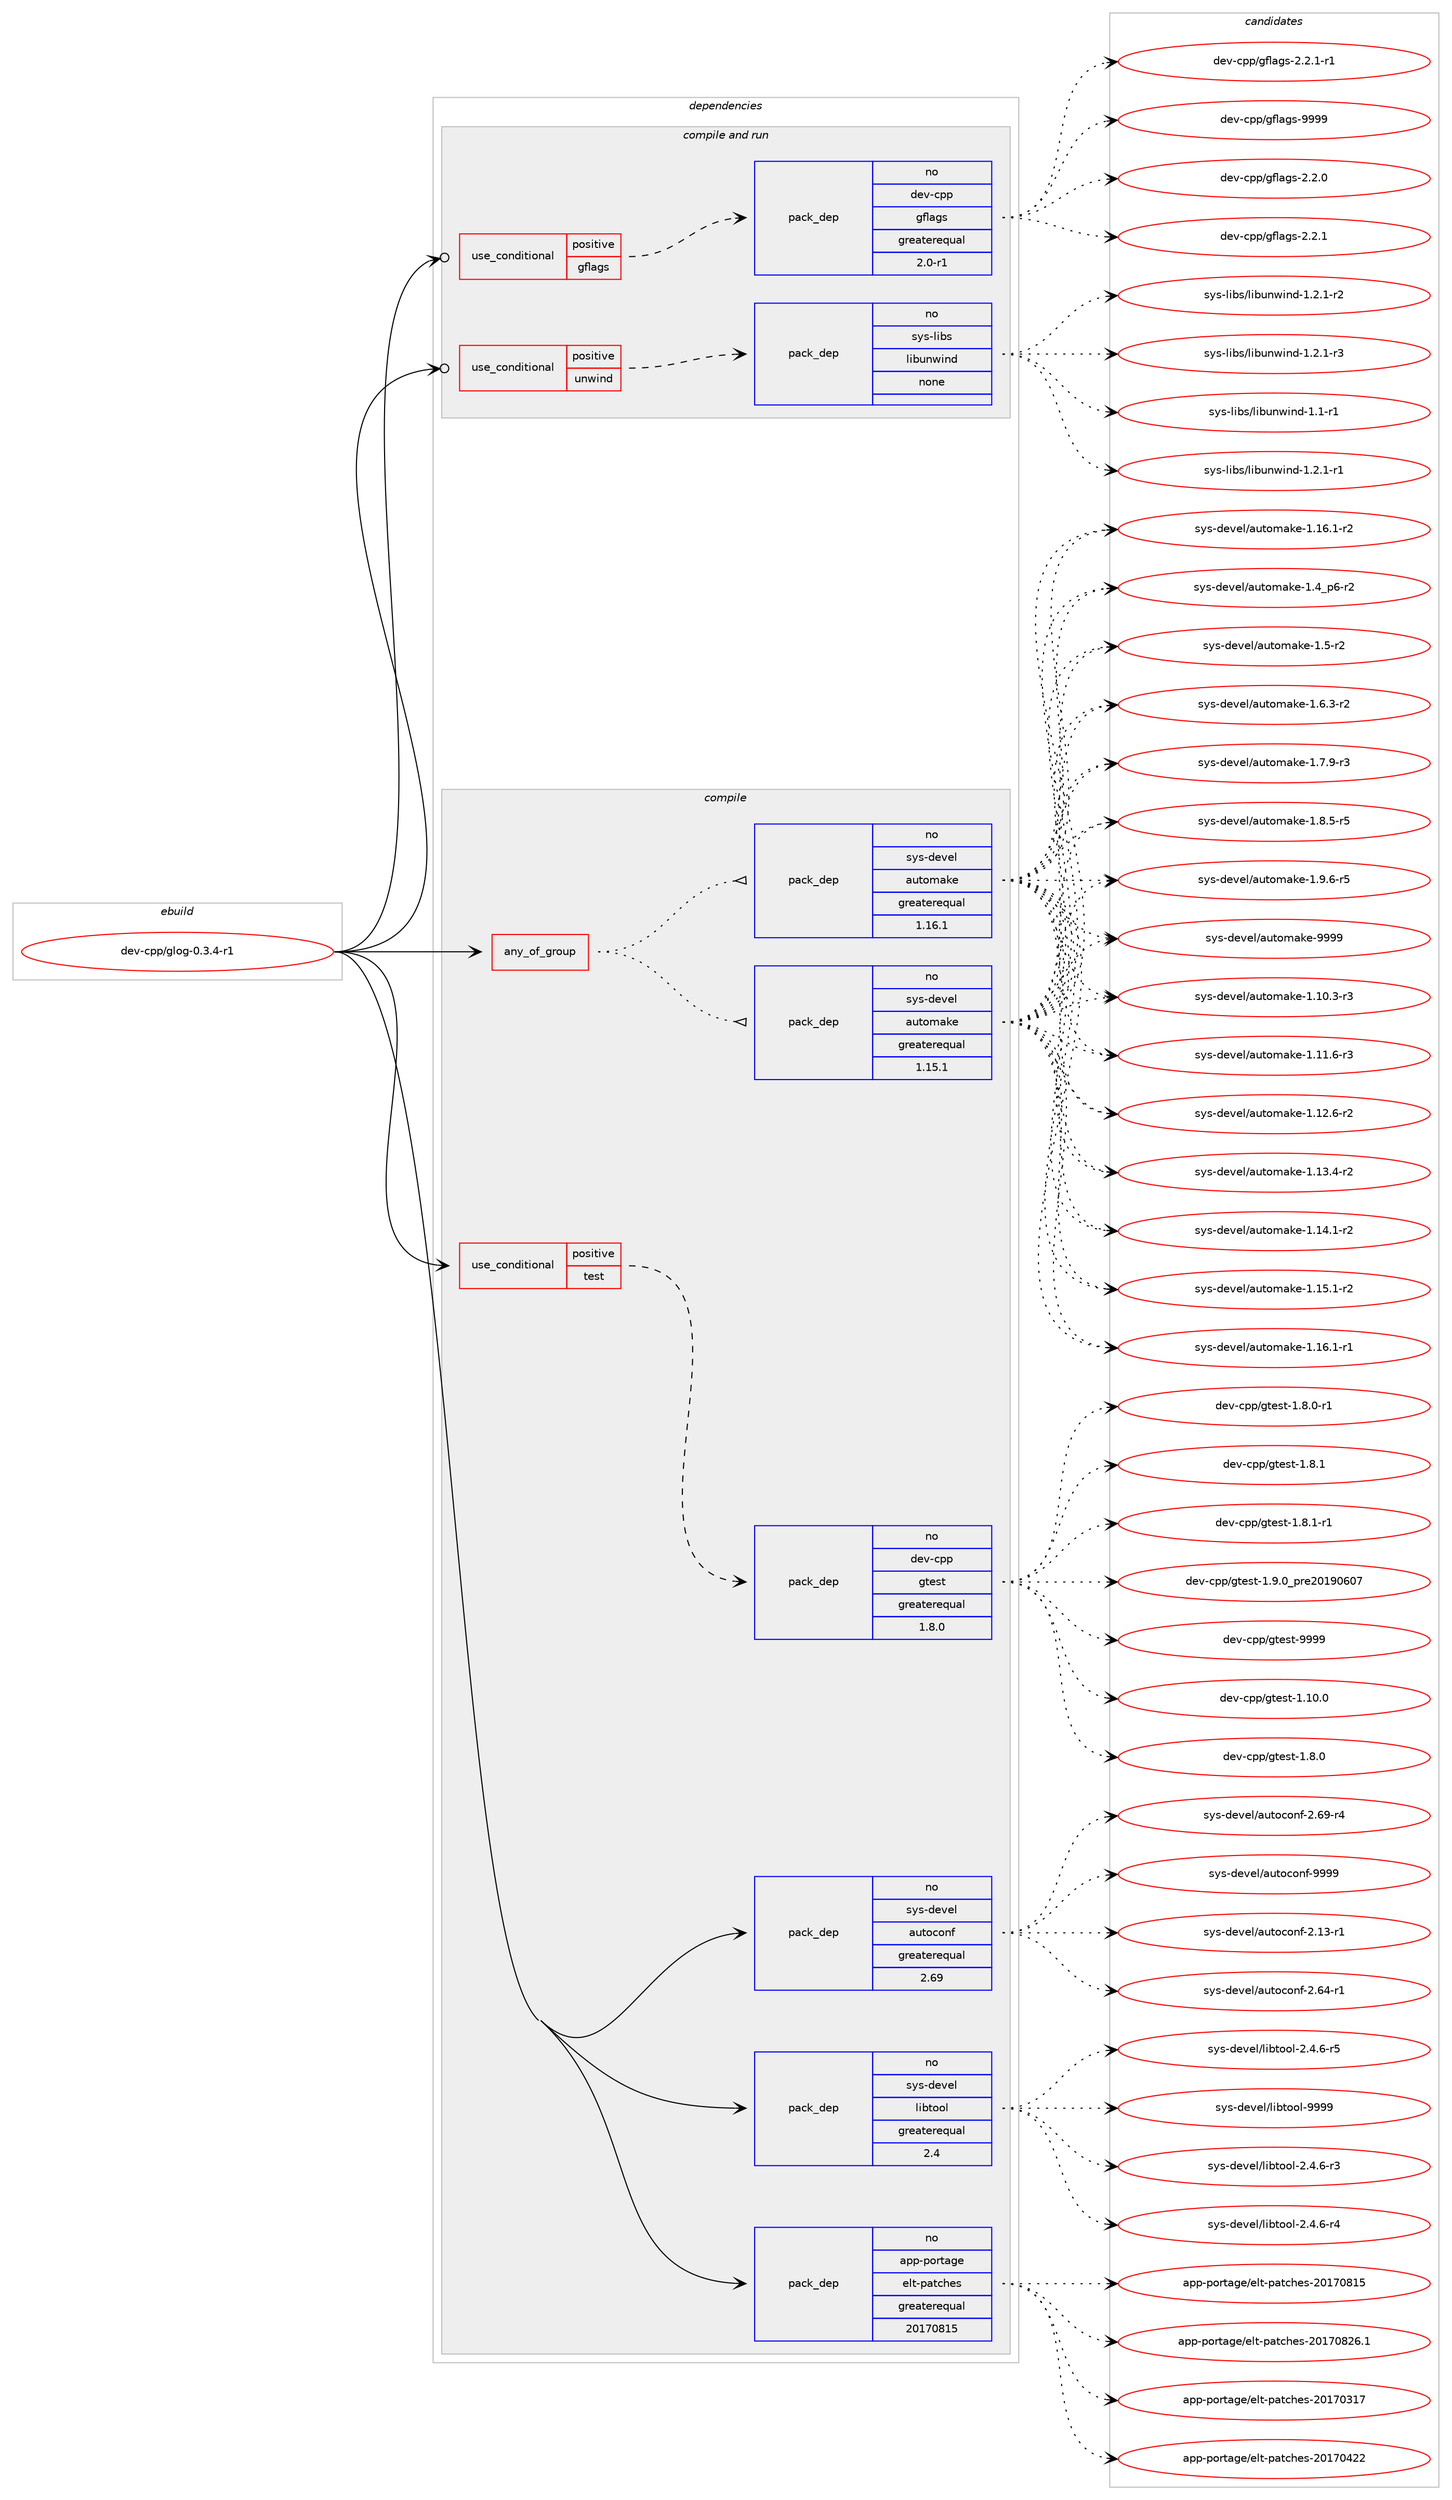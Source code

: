digraph prolog {

# *************
# Graph options
# *************

newrank=true;
concentrate=true;
compound=true;
graph [rankdir=LR,fontname=Helvetica,fontsize=10,ranksep=1.5];#, ranksep=2.5, nodesep=0.2];
edge  [arrowhead=vee];
node  [fontname=Helvetica,fontsize=10];

# **********
# The ebuild
# **********

subgraph cluster_leftcol {
color=gray;
rank=same;
label=<<i>ebuild</i>>;
id [label="dev-cpp/glog-0.3.4-r1", color=red, width=4, href="../dev-cpp/glog-0.3.4-r1.svg"];
}

# ****************
# The dependencies
# ****************

subgraph cluster_midcol {
color=gray;
label=<<i>dependencies</i>>;
subgraph cluster_compile {
fillcolor="#eeeeee";
style=filled;
label=<<i>compile</i>>;
subgraph any9245 {
dependency516868 [label=<<TABLE BORDER="0" CELLBORDER="1" CELLSPACING="0" CELLPADDING="4"><TR><TD CELLPADDING="10">any_of_group</TD></TR></TABLE>>, shape=none, color=red];subgraph pack384909 {
dependency516869 [label=<<TABLE BORDER="0" CELLBORDER="1" CELLSPACING="0" CELLPADDING="4" WIDTH="220"><TR><TD ROWSPAN="6" CELLPADDING="30">pack_dep</TD></TR><TR><TD WIDTH="110">no</TD></TR><TR><TD>sys-devel</TD></TR><TR><TD>automake</TD></TR><TR><TD>greaterequal</TD></TR><TR><TD>1.16.1</TD></TR></TABLE>>, shape=none, color=blue];
}
dependency516868:e -> dependency516869:w [weight=20,style="dotted",arrowhead="oinv"];
subgraph pack384910 {
dependency516870 [label=<<TABLE BORDER="0" CELLBORDER="1" CELLSPACING="0" CELLPADDING="4" WIDTH="220"><TR><TD ROWSPAN="6" CELLPADDING="30">pack_dep</TD></TR><TR><TD WIDTH="110">no</TD></TR><TR><TD>sys-devel</TD></TR><TR><TD>automake</TD></TR><TR><TD>greaterequal</TD></TR><TR><TD>1.15.1</TD></TR></TABLE>>, shape=none, color=blue];
}
dependency516868:e -> dependency516870:w [weight=20,style="dotted",arrowhead="oinv"];
}
id:e -> dependency516868:w [weight=20,style="solid",arrowhead="vee"];
subgraph cond122386 {
dependency516871 [label=<<TABLE BORDER="0" CELLBORDER="1" CELLSPACING="0" CELLPADDING="4"><TR><TD ROWSPAN="3" CELLPADDING="10">use_conditional</TD></TR><TR><TD>positive</TD></TR><TR><TD>test</TD></TR></TABLE>>, shape=none, color=red];
subgraph pack384911 {
dependency516872 [label=<<TABLE BORDER="0" CELLBORDER="1" CELLSPACING="0" CELLPADDING="4" WIDTH="220"><TR><TD ROWSPAN="6" CELLPADDING="30">pack_dep</TD></TR><TR><TD WIDTH="110">no</TD></TR><TR><TD>dev-cpp</TD></TR><TR><TD>gtest</TD></TR><TR><TD>greaterequal</TD></TR><TR><TD>1.8.0</TD></TR></TABLE>>, shape=none, color=blue];
}
dependency516871:e -> dependency516872:w [weight=20,style="dashed",arrowhead="vee"];
}
id:e -> dependency516871:w [weight=20,style="solid",arrowhead="vee"];
subgraph pack384912 {
dependency516873 [label=<<TABLE BORDER="0" CELLBORDER="1" CELLSPACING="0" CELLPADDING="4" WIDTH="220"><TR><TD ROWSPAN="6" CELLPADDING="30">pack_dep</TD></TR><TR><TD WIDTH="110">no</TD></TR><TR><TD>app-portage</TD></TR><TR><TD>elt-patches</TD></TR><TR><TD>greaterequal</TD></TR><TR><TD>20170815</TD></TR></TABLE>>, shape=none, color=blue];
}
id:e -> dependency516873:w [weight=20,style="solid",arrowhead="vee"];
subgraph pack384913 {
dependency516874 [label=<<TABLE BORDER="0" CELLBORDER="1" CELLSPACING="0" CELLPADDING="4" WIDTH="220"><TR><TD ROWSPAN="6" CELLPADDING="30">pack_dep</TD></TR><TR><TD WIDTH="110">no</TD></TR><TR><TD>sys-devel</TD></TR><TR><TD>autoconf</TD></TR><TR><TD>greaterequal</TD></TR><TR><TD>2.69</TD></TR></TABLE>>, shape=none, color=blue];
}
id:e -> dependency516874:w [weight=20,style="solid",arrowhead="vee"];
subgraph pack384914 {
dependency516875 [label=<<TABLE BORDER="0" CELLBORDER="1" CELLSPACING="0" CELLPADDING="4" WIDTH="220"><TR><TD ROWSPAN="6" CELLPADDING="30">pack_dep</TD></TR><TR><TD WIDTH="110">no</TD></TR><TR><TD>sys-devel</TD></TR><TR><TD>libtool</TD></TR><TR><TD>greaterequal</TD></TR><TR><TD>2.4</TD></TR></TABLE>>, shape=none, color=blue];
}
id:e -> dependency516875:w [weight=20,style="solid",arrowhead="vee"];
}
subgraph cluster_compileandrun {
fillcolor="#eeeeee";
style=filled;
label=<<i>compile and run</i>>;
subgraph cond122387 {
dependency516876 [label=<<TABLE BORDER="0" CELLBORDER="1" CELLSPACING="0" CELLPADDING="4"><TR><TD ROWSPAN="3" CELLPADDING="10">use_conditional</TD></TR><TR><TD>positive</TD></TR><TR><TD>gflags</TD></TR></TABLE>>, shape=none, color=red];
subgraph pack384915 {
dependency516877 [label=<<TABLE BORDER="0" CELLBORDER="1" CELLSPACING="0" CELLPADDING="4" WIDTH="220"><TR><TD ROWSPAN="6" CELLPADDING="30">pack_dep</TD></TR><TR><TD WIDTH="110">no</TD></TR><TR><TD>dev-cpp</TD></TR><TR><TD>gflags</TD></TR><TR><TD>greaterequal</TD></TR><TR><TD>2.0-r1</TD></TR></TABLE>>, shape=none, color=blue];
}
dependency516876:e -> dependency516877:w [weight=20,style="dashed",arrowhead="vee"];
}
id:e -> dependency516876:w [weight=20,style="solid",arrowhead="odotvee"];
subgraph cond122388 {
dependency516878 [label=<<TABLE BORDER="0" CELLBORDER="1" CELLSPACING="0" CELLPADDING="4"><TR><TD ROWSPAN="3" CELLPADDING="10">use_conditional</TD></TR><TR><TD>positive</TD></TR><TR><TD>unwind</TD></TR></TABLE>>, shape=none, color=red];
subgraph pack384916 {
dependency516879 [label=<<TABLE BORDER="0" CELLBORDER="1" CELLSPACING="0" CELLPADDING="4" WIDTH="220"><TR><TD ROWSPAN="6" CELLPADDING="30">pack_dep</TD></TR><TR><TD WIDTH="110">no</TD></TR><TR><TD>sys-libs</TD></TR><TR><TD>libunwind</TD></TR><TR><TD>none</TD></TR><TR><TD></TD></TR></TABLE>>, shape=none, color=blue];
}
dependency516878:e -> dependency516879:w [weight=20,style="dashed",arrowhead="vee"];
}
id:e -> dependency516878:w [weight=20,style="solid",arrowhead="odotvee"];
}
subgraph cluster_run {
fillcolor="#eeeeee";
style=filled;
label=<<i>run</i>>;
}
}

# **************
# The candidates
# **************

subgraph cluster_choices {
rank=same;
color=gray;
label=<<i>candidates</i>>;

subgraph choice384909 {
color=black;
nodesep=1;
choice11512111545100101118101108479711711611110997107101454946494846514511451 [label="sys-devel/automake-1.10.3-r3", color=red, width=4,href="../sys-devel/automake-1.10.3-r3.svg"];
choice11512111545100101118101108479711711611110997107101454946494946544511451 [label="sys-devel/automake-1.11.6-r3", color=red, width=4,href="../sys-devel/automake-1.11.6-r3.svg"];
choice11512111545100101118101108479711711611110997107101454946495046544511450 [label="sys-devel/automake-1.12.6-r2", color=red, width=4,href="../sys-devel/automake-1.12.6-r2.svg"];
choice11512111545100101118101108479711711611110997107101454946495146524511450 [label="sys-devel/automake-1.13.4-r2", color=red, width=4,href="../sys-devel/automake-1.13.4-r2.svg"];
choice11512111545100101118101108479711711611110997107101454946495246494511450 [label="sys-devel/automake-1.14.1-r2", color=red, width=4,href="../sys-devel/automake-1.14.1-r2.svg"];
choice11512111545100101118101108479711711611110997107101454946495346494511450 [label="sys-devel/automake-1.15.1-r2", color=red, width=4,href="../sys-devel/automake-1.15.1-r2.svg"];
choice11512111545100101118101108479711711611110997107101454946495446494511449 [label="sys-devel/automake-1.16.1-r1", color=red, width=4,href="../sys-devel/automake-1.16.1-r1.svg"];
choice11512111545100101118101108479711711611110997107101454946495446494511450 [label="sys-devel/automake-1.16.1-r2", color=red, width=4,href="../sys-devel/automake-1.16.1-r2.svg"];
choice115121115451001011181011084797117116111109971071014549465295112544511450 [label="sys-devel/automake-1.4_p6-r2", color=red, width=4,href="../sys-devel/automake-1.4_p6-r2.svg"];
choice11512111545100101118101108479711711611110997107101454946534511450 [label="sys-devel/automake-1.5-r2", color=red, width=4,href="../sys-devel/automake-1.5-r2.svg"];
choice115121115451001011181011084797117116111109971071014549465446514511450 [label="sys-devel/automake-1.6.3-r2", color=red, width=4,href="../sys-devel/automake-1.6.3-r2.svg"];
choice115121115451001011181011084797117116111109971071014549465546574511451 [label="sys-devel/automake-1.7.9-r3", color=red, width=4,href="../sys-devel/automake-1.7.9-r3.svg"];
choice115121115451001011181011084797117116111109971071014549465646534511453 [label="sys-devel/automake-1.8.5-r5", color=red, width=4,href="../sys-devel/automake-1.8.5-r5.svg"];
choice115121115451001011181011084797117116111109971071014549465746544511453 [label="sys-devel/automake-1.9.6-r5", color=red, width=4,href="../sys-devel/automake-1.9.6-r5.svg"];
choice115121115451001011181011084797117116111109971071014557575757 [label="sys-devel/automake-9999", color=red, width=4,href="../sys-devel/automake-9999.svg"];
dependency516869:e -> choice11512111545100101118101108479711711611110997107101454946494846514511451:w [style=dotted,weight="100"];
dependency516869:e -> choice11512111545100101118101108479711711611110997107101454946494946544511451:w [style=dotted,weight="100"];
dependency516869:e -> choice11512111545100101118101108479711711611110997107101454946495046544511450:w [style=dotted,weight="100"];
dependency516869:e -> choice11512111545100101118101108479711711611110997107101454946495146524511450:w [style=dotted,weight="100"];
dependency516869:e -> choice11512111545100101118101108479711711611110997107101454946495246494511450:w [style=dotted,weight="100"];
dependency516869:e -> choice11512111545100101118101108479711711611110997107101454946495346494511450:w [style=dotted,weight="100"];
dependency516869:e -> choice11512111545100101118101108479711711611110997107101454946495446494511449:w [style=dotted,weight="100"];
dependency516869:e -> choice11512111545100101118101108479711711611110997107101454946495446494511450:w [style=dotted,weight="100"];
dependency516869:e -> choice115121115451001011181011084797117116111109971071014549465295112544511450:w [style=dotted,weight="100"];
dependency516869:e -> choice11512111545100101118101108479711711611110997107101454946534511450:w [style=dotted,weight="100"];
dependency516869:e -> choice115121115451001011181011084797117116111109971071014549465446514511450:w [style=dotted,weight="100"];
dependency516869:e -> choice115121115451001011181011084797117116111109971071014549465546574511451:w [style=dotted,weight="100"];
dependency516869:e -> choice115121115451001011181011084797117116111109971071014549465646534511453:w [style=dotted,weight="100"];
dependency516869:e -> choice115121115451001011181011084797117116111109971071014549465746544511453:w [style=dotted,weight="100"];
dependency516869:e -> choice115121115451001011181011084797117116111109971071014557575757:w [style=dotted,weight="100"];
}
subgraph choice384910 {
color=black;
nodesep=1;
choice11512111545100101118101108479711711611110997107101454946494846514511451 [label="sys-devel/automake-1.10.3-r3", color=red, width=4,href="../sys-devel/automake-1.10.3-r3.svg"];
choice11512111545100101118101108479711711611110997107101454946494946544511451 [label="sys-devel/automake-1.11.6-r3", color=red, width=4,href="../sys-devel/automake-1.11.6-r3.svg"];
choice11512111545100101118101108479711711611110997107101454946495046544511450 [label="sys-devel/automake-1.12.6-r2", color=red, width=4,href="../sys-devel/automake-1.12.6-r2.svg"];
choice11512111545100101118101108479711711611110997107101454946495146524511450 [label="sys-devel/automake-1.13.4-r2", color=red, width=4,href="../sys-devel/automake-1.13.4-r2.svg"];
choice11512111545100101118101108479711711611110997107101454946495246494511450 [label="sys-devel/automake-1.14.1-r2", color=red, width=4,href="../sys-devel/automake-1.14.1-r2.svg"];
choice11512111545100101118101108479711711611110997107101454946495346494511450 [label="sys-devel/automake-1.15.1-r2", color=red, width=4,href="../sys-devel/automake-1.15.1-r2.svg"];
choice11512111545100101118101108479711711611110997107101454946495446494511449 [label="sys-devel/automake-1.16.1-r1", color=red, width=4,href="../sys-devel/automake-1.16.1-r1.svg"];
choice11512111545100101118101108479711711611110997107101454946495446494511450 [label="sys-devel/automake-1.16.1-r2", color=red, width=4,href="../sys-devel/automake-1.16.1-r2.svg"];
choice115121115451001011181011084797117116111109971071014549465295112544511450 [label="sys-devel/automake-1.4_p6-r2", color=red, width=4,href="../sys-devel/automake-1.4_p6-r2.svg"];
choice11512111545100101118101108479711711611110997107101454946534511450 [label="sys-devel/automake-1.5-r2", color=red, width=4,href="../sys-devel/automake-1.5-r2.svg"];
choice115121115451001011181011084797117116111109971071014549465446514511450 [label="sys-devel/automake-1.6.3-r2", color=red, width=4,href="../sys-devel/automake-1.6.3-r2.svg"];
choice115121115451001011181011084797117116111109971071014549465546574511451 [label="sys-devel/automake-1.7.9-r3", color=red, width=4,href="../sys-devel/automake-1.7.9-r3.svg"];
choice115121115451001011181011084797117116111109971071014549465646534511453 [label="sys-devel/automake-1.8.5-r5", color=red, width=4,href="../sys-devel/automake-1.8.5-r5.svg"];
choice115121115451001011181011084797117116111109971071014549465746544511453 [label="sys-devel/automake-1.9.6-r5", color=red, width=4,href="../sys-devel/automake-1.9.6-r5.svg"];
choice115121115451001011181011084797117116111109971071014557575757 [label="sys-devel/automake-9999", color=red, width=4,href="../sys-devel/automake-9999.svg"];
dependency516870:e -> choice11512111545100101118101108479711711611110997107101454946494846514511451:w [style=dotted,weight="100"];
dependency516870:e -> choice11512111545100101118101108479711711611110997107101454946494946544511451:w [style=dotted,weight="100"];
dependency516870:e -> choice11512111545100101118101108479711711611110997107101454946495046544511450:w [style=dotted,weight="100"];
dependency516870:e -> choice11512111545100101118101108479711711611110997107101454946495146524511450:w [style=dotted,weight="100"];
dependency516870:e -> choice11512111545100101118101108479711711611110997107101454946495246494511450:w [style=dotted,weight="100"];
dependency516870:e -> choice11512111545100101118101108479711711611110997107101454946495346494511450:w [style=dotted,weight="100"];
dependency516870:e -> choice11512111545100101118101108479711711611110997107101454946495446494511449:w [style=dotted,weight="100"];
dependency516870:e -> choice11512111545100101118101108479711711611110997107101454946495446494511450:w [style=dotted,weight="100"];
dependency516870:e -> choice115121115451001011181011084797117116111109971071014549465295112544511450:w [style=dotted,weight="100"];
dependency516870:e -> choice11512111545100101118101108479711711611110997107101454946534511450:w [style=dotted,weight="100"];
dependency516870:e -> choice115121115451001011181011084797117116111109971071014549465446514511450:w [style=dotted,weight="100"];
dependency516870:e -> choice115121115451001011181011084797117116111109971071014549465546574511451:w [style=dotted,weight="100"];
dependency516870:e -> choice115121115451001011181011084797117116111109971071014549465646534511453:w [style=dotted,weight="100"];
dependency516870:e -> choice115121115451001011181011084797117116111109971071014549465746544511453:w [style=dotted,weight="100"];
dependency516870:e -> choice115121115451001011181011084797117116111109971071014557575757:w [style=dotted,weight="100"];
}
subgraph choice384911 {
color=black;
nodesep=1;
choice10010111845991121124710311610111511645494649484648 [label="dev-cpp/gtest-1.10.0", color=red, width=4,href="../dev-cpp/gtest-1.10.0.svg"];
choice100101118459911211247103116101115116454946564648 [label="dev-cpp/gtest-1.8.0", color=red, width=4,href="../dev-cpp/gtest-1.8.0.svg"];
choice1001011184599112112471031161011151164549465646484511449 [label="dev-cpp/gtest-1.8.0-r1", color=red, width=4,href="../dev-cpp/gtest-1.8.0-r1.svg"];
choice100101118459911211247103116101115116454946564649 [label="dev-cpp/gtest-1.8.1", color=red, width=4,href="../dev-cpp/gtest-1.8.1.svg"];
choice1001011184599112112471031161011151164549465646494511449 [label="dev-cpp/gtest-1.8.1-r1", color=red, width=4,href="../dev-cpp/gtest-1.8.1-r1.svg"];
choice100101118459911211247103116101115116454946574648951121141015048495748544855 [label="dev-cpp/gtest-1.9.0_pre20190607", color=red, width=4,href="../dev-cpp/gtest-1.9.0_pre20190607.svg"];
choice1001011184599112112471031161011151164557575757 [label="dev-cpp/gtest-9999", color=red, width=4,href="../dev-cpp/gtest-9999.svg"];
dependency516872:e -> choice10010111845991121124710311610111511645494649484648:w [style=dotted,weight="100"];
dependency516872:e -> choice100101118459911211247103116101115116454946564648:w [style=dotted,weight="100"];
dependency516872:e -> choice1001011184599112112471031161011151164549465646484511449:w [style=dotted,weight="100"];
dependency516872:e -> choice100101118459911211247103116101115116454946564649:w [style=dotted,weight="100"];
dependency516872:e -> choice1001011184599112112471031161011151164549465646494511449:w [style=dotted,weight="100"];
dependency516872:e -> choice100101118459911211247103116101115116454946574648951121141015048495748544855:w [style=dotted,weight="100"];
dependency516872:e -> choice1001011184599112112471031161011151164557575757:w [style=dotted,weight="100"];
}
subgraph choice384912 {
color=black;
nodesep=1;
choice97112112451121111141169710310147101108116451129711699104101115455048495548514955 [label="app-portage/elt-patches-20170317", color=red, width=4,href="../app-portage/elt-patches-20170317.svg"];
choice97112112451121111141169710310147101108116451129711699104101115455048495548525050 [label="app-portage/elt-patches-20170422", color=red, width=4,href="../app-portage/elt-patches-20170422.svg"];
choice97112112451121111141169710310147101108116451129711699104101115455048495548564953 [label="app-portage/elt-patches-20170815", color=red, width=4,href="../app-portage/elt-patches-20170815.svg"];
choice971121124511211111411697103101471011081164511297116991041011154550484955485650544649 [label="app-portage/elt-patches-20170826.1", color=red, width=4,href="../app-portage/elt-patches-20170826.1.svg"];
dependency516873:e -> choice97112112451121111141169710310147101108116451129711699104101115455048495548514955:w [style=dotted,weight="100"];
dependency516873:e -> choice97112112451121111141169710310147101108116451129711699104101115455048495548525050:w [style=dotted,weight="100"];
dependency516873:e -> choice97112112451121111141169710310147101108116451129711699104101115455048495548564953:w [style=dotted,weight="100"];
dependency516873:e -> choice971121124511211111411697103101471011081164511297116991041011154550484955485650544649:w [style=dotted,weight="100"];
}
subgraph choice384913 {
color=black;
nodesep=1;
choice1151211154510010111810110847971171161119911111010245504649514511449 [label="sys-devel/autoconf-2.13-r1", color=red, width=4,href="../sys-devel/autoconf-2.13-r1.svg"];
choice1151211154510010111810110847971171161119911111010245504654524511449 [label="sys-devel/autoconf-2.64-r1", color=red, width=4,href="../sys-devel/autoconf-2.64-r1.svg"];
choice1151211154510010111810110847971171161119911111010245504654574511452 [label="sys-devel/autoconf-2.69-r4", color=red, width=4,href="../sys-devel/autoconf-2.69-r4.svg"];
choice115121115451001011181011084797117116111991111101024557575757 [label="sys-devel/autoconf-9999", color=red, width=4,href="../sys-devel/autoconf-9999.svg"];
dependency516874:e -> choice1151211154510010111810110847971171161119911111010245504649514511449:w [style=dotted,weight="100"];
dependency516874:e -> choice1151211154510010111810110847971171161119911111010245504654524511449:w [style=dotted,weight="100"];
dependency516874:e -> choice1151211154510010111810110847971171161119911111010245504654574511452:w [style=dotted,weight="100"];
dependency516874:e -> choice115121115451001011181011084797117116111991111101024557575757:w [style=dotted,weight="100"];
}
subgraph choice384914 {
color=black;
nodesep=1;
choice1151211154510010111810110847108105981161111111084550465246544511451 [label="sys-devel/libtool-2.4.6-r3", color=red, width=4,href="../sys-devel/libtool-2.4.6-r3.svg"];
choice1151211154510010111810110847108105981161111111084550465246544511452 [label="sys-devel/libtool-2.4.6-r4", color=red, width=4,href="../sys-devel/libtool-2.4.6-r4.svg"];
choice1151211154510010111810110847108105981161111111084550465246544511453 [label="sys-devel/libtool-2.4.6-r5", color=red, width=4,href="../sys-devel/libtool-2.4.6-r5.svg"];
choice1151211154510010111810110847108105981161111111084557575757 [label="sys-devel/libtool-9999", color=red, width=4,href="../sys-devel/libtool-9999.svg"];
dependency516875:e -> choice1151211154510010111810110847108105981161111111084550465246544511451:w [style=dotted,weight="100"];
dependency516875:e -> choice1151211154510010111810110847108105981161111111084550465246544511452:w [style=dotted,weight="100"];
dependency516875:e -> choice1151211154510010111810110847108105981161111111084550465246544511453:w [style=dotted,weight="100"];
dependency516875:e -> choice1151211154510010111810110847108105981161111111084557575757:w [style=dotted,weight="100"];
}
subgraph choice384915 {
color=black;
nodesep=1;
choice10010111845991121124710310210897103115455046504648 [label="dev-cpp/gflags-2.2.0", color=red, width=4,href="../dev-cpp/gflags-2.2.0.svg"];
choice10010111845991121124710310210897103115455046504649 [label="dev-cpp/gflags-2.2.1", color=red, width=4,href="../dev-cpp/gflags-2.2.1.svg"];
choice100101118459911211247103102108971031154550465046494511449 [label="dev-cpp/gflags-2.2.1-r1", color=red, width=4,href="../dev-cpp/gflags-2.2.1-r1.svg"];
choice100101118459911211247103102108971031154557575757 [label="dev-cpp/gflags-9999", color=red, width=4,href="../dev-cpp/gflags-9999.svg"];
dependency516877:e -> choice10010111845991121124710310210897103115455046504648:w [style=dotted,weight="100"];
dependency516877:e -> choice10010111845991121124710310210897103115455046504649:w [style=dotted,weight="100"];
dependency516877:e -> choice100101118459911211247103102108971031154550465046494511449:w [style=dotted,weight="100"];
dependency516877:e -> choice100101118459911211247103102108971031154557575757:w [style=dotted,weight="100"];
}
subgraph choice384916 {
color=black;
nodesep=1;
choice11512111545108105981154710810598117110119105110100454946494511449 [label="sys-libs/libunwind-1.1-r1", color=red, width=4,href="../sys-libs/libunwind-1.1-r1.svg"];
choice115121115451081059811547108105981171101191051101004549465046494511449 [label="sys-libs/libunwind-1.2.1-r1", color=red, width=4,href="../sys-libs/libunwind-1.2.1-r1.svg"];
choice115121115451081059811547108105981171101191051101004549465046494511450 [label="sys-libs/libunwind-1.2.1-r2", color=red, width=4,href="../sys-libs/libunwind-1.2.1-r2.svg"];
choice115121115451081059811547108105981171101191051101004549465046494511451 [label="sys-libs/libunwind-1.2.1-r3", color=red, width=4,href="../sys-libs/libunwind-1.2.1-r3.svg"];
dependency516879:e -> choice11512111545108105981154710810598117110119105110100454946494511449:w [style=dotted,weight="100"];
dependency516879:e -> choice115121115451081059811547108105981171101191051101004549465046494511449:w [style=dotted,weight="100"];
dependency516879:e -> choice115121115451081059811547108105981171101191051101004549465046494511450:w [style=dotted,weight="100"];
dependency516879:e -> choice115121115451081059811547108105981171101191051101004549465046494511451:w [style=dotted,weight="100"];
}
}

}
